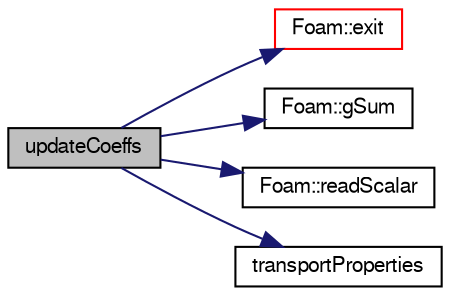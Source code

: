 digraph "updateCoeffs"
{
  bgcolor="transparent";
  edge [fontname="FreeSans",fontsize="10",labelfontname="FreeSans",labelfontsize="10"];
  node [fontname="FreeSans",fontsize="10",shape=record];
  rankdir="LR";
  Node103 [label="updateCoeffs",height=0.2,width=0.4,color="black", fillcolor="grey75", style="filled", fontcolor="black"];
  Node103 -> Node104 [color="midnightblue",fontsize="10",style="solid",fontname="FreeSans"];
  Node104 [label="Foam::exit",height=0.2,width=0.4,color="red",URL="$a21124.html#a06ca7250d8e89caf05243ec094843642"];
  Node103 -> Node151 [color="midnightblue",fontsize="10",style="solid",fontname="FreeSans"];
  Node151 [label="Foam::gSum",height=0.2,width=0.4,color="black",URL="$a21124.html#a11b1ebb4c53ad062332767d75ca96328"];
  Node103 -> Node152 [color="midnightblue",fontsize="10",style="solid",fontname="FreeSans"];
  Node152 [label="Foam::readScalar",height=0.2,width=0.4,color="black",URL="$a21124.html#a828d57f6d9b9806c086a3f840a147115",tooltip="Read whole of buf as a scalar. Return true if succesful. "];
  Node103 -> Node153 [color="midnightblue",fontsize="10",style="solid",fontname="FreeSans"];
  Node153 [label="transportProperties",height=0.2,width=0.4,color="black",URL="$a39050.html#a65fd81edd498429493340273242f1830"];
}
